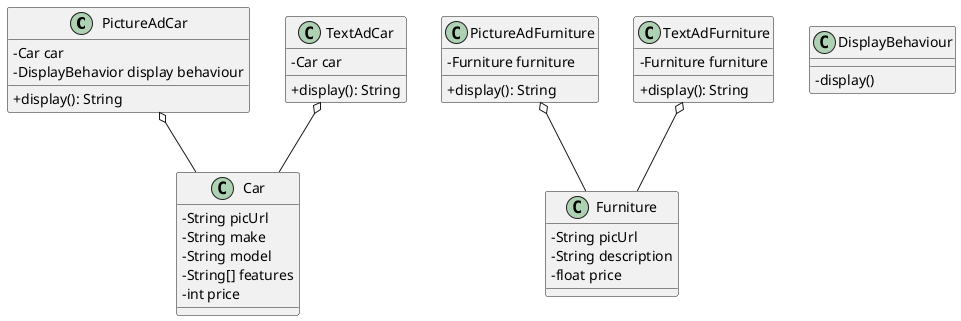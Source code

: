 @startuml
skinparam classAttributeIconSize 0

PictureAdCar o-- Car
TextAdCar o-- Car
PictureAdFurniture o-- Furniture
TextAdFurniture o-- Furniture

class DisplayBehaviour{
    -display()
}

class PictureAdCar{
    - Car car
    - DisplayBehavior display behaviour
    + display(): String
}

class TextAdCar{
    - Car car
    + display(): String
}

class PictureAdFurniture{
    - Furniture furniture
    + display(): String
}

class TextAdFurniture{
    - Furniture furniture
    + display(): String
}

class Car{
    - String picUrl
    - String make
    - String model
    - String[] features
    - int price
}

class Furniture{
    - String picUrl
    - String description
    - float price
}





@enduml